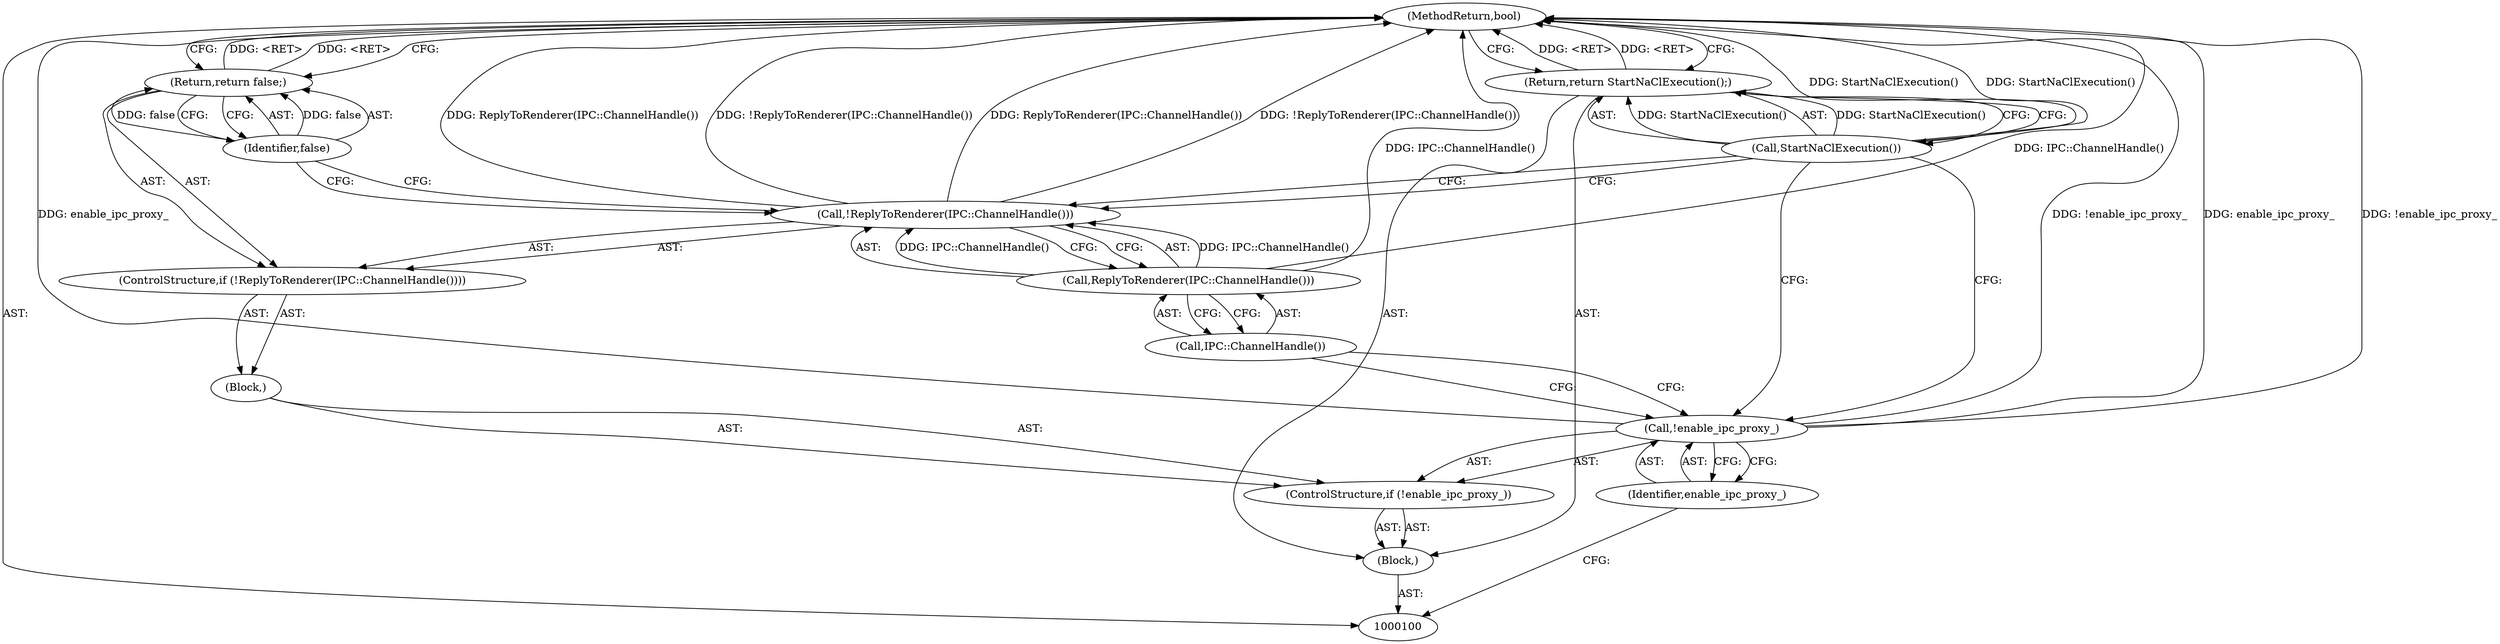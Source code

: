 digraph "1_Chrome_3b0d77670a0613f409110817455d2137576b485a_3" {
"1000114" [label="(MethodReturn,bool)"];
"1000101" [label="(Block,)"];
"1000102" [label="(ControlStructure,if (!enable_ipc_proxy_))"];
"1000105" [label="(Block,)"];
"1000103" [label="(Call,!enable_ipc_proxy_)"];
"1000104" [label="(Identifier,enable_ipc_proxy_)"];
"1000109" [label="(Call,IPC::ChannelHandle())"];
"1000106" [label="(ControlStructure,if (!ReplyToRenderer(IPC::ChannelHandle())))"];
"1000107" [label="(Call,!ReplyToRenderer(IPC::ChannelHandle()))"];
"1000108" [label="(Call,ReplyToRenderer(IPC::ChannelHandle()))"];
"1000111" [label="(Identifier,false)"];
"1000110" [label="(Return,return false;)"];
"1000112" [label="(Return,return StartNaClExecution();)"];
"1000113" [label="(Call,StartNaClExecution())"];
"1000114" -> "1000100"  [label="AST: "];
"1000114" -> "1000110"  [label="CFG: "];
"1000114" -> "1000112"  [label="CFG: "];
"1000112" -> "1000114"  [label="DDG: <RET>"];
"1000110" -> "1000114"  [label="DDG: <RET>"];
"1000107" -> "1000114"  [label="DDG: ReplyToRenderer(IPC::ChannelHandle())"];
"1000107" -> "1000114"  [label="DDG: !ReplyToRenderer(IPC::ChannelHandle())"];
"1000103" -> "1000114"  [label="DDG: enable_ipc_proxy_"];
"1000103" -> "1000114"  [label="DDG: !enable_ipc_proxy_"];
"1000113" -> "1000114"  [label="DDG: StartNaClExecution()"];
"1000108" -> "1000114"  [label="DDG: IPC::ChannelHandle()"];
"1000101" -> "1000100"  [label="AST: "];
"1000102" -> "1000101"  [label="AST: "];
"1000112" -> "1000101"  [label="AST: "];
"1000102" -> "1000101"  [label="AST: "];
"1000103" -> "1000102"  [label="AST: "];
"1000105" -> "1000102"  [label="AST: "];
"1000105" -> "1000102"  [label="AST: "];
"1000106" -> "1000105"  [label="AST: "];
"1000103" -> "1000102"  [label="AST: "];
"1000103" -> "1000104"  [label="CFG: "];
"1000104" -> "1000103"  [label="AST: "];
"1000109" -> "1000103"  [label="CFG: "];
"1000113" -> "1000103"  [label="CFG: "];
"1000103" -> "1000114"  [label="DDG: enable_ipc_proxy_"];
"1000103" -> "1000114"  [label="DDG: !enable_ipc_proxy_"];
"1000104" -> "1000103"  [label="AST: "];
"1000104" -> "1000100"  [label="CFG: "];
"1000103" -> "1000104"  [label="CFG: "];
"1000109" -> "1000108"  [label="AST: "];
"1000109" -> "1000103"  [label="CFG: "];
"1000108" -> "1000109"  [label="CFG: "];
"1000106" -> "1000105"  [label="AST: "];
"1000107" -> "1000106"  [label="AST: "];
"1000110" -> "1000106"  [label="AST: "];
"1000107" -> "1000106"  [label="AST: "];
"1000107" -> "1000108"  [label="CFG: "];
"1000108" -> "1000107"  [label="AST: "];
"1000111" -> "1000107"  [label="CFG: "];
"1000113" -> "1000107"  [label="CFG: "];
"1000107" -> "1000114"  [label="DDG: ReplyToRenderer(IPC::ChannelHandle())"];
"1000107" -> "1000114"  [label="DDG: !ReplyToRenderer(IPC::ChannelHandle())"];
"1000108" -> "1000107"  [label="DDG: IPC::ChannelHandle()"];
"1000108" -> "1000107"  [label="AST: "];
"1000108" -> "1000109"  [label="CFG: "];
"1000109" -> "1000108"  [label="AST: "];
"1000107" -> "1000108"  [label="CFG: "];
"1000108" -> "1000114"  [label="DDG: IPC::ChannelHandle()"];
"1000108" -> "1000107"  [label="DDG: IPC::ChannelHandle()"];
"1000111" -> "1000110"  [label="AST: "];
"1000111" -> "1000107"  [label="CFG: "];
"1000110" -> "1000111"  [label="CFG: "];
"1000111" -> "1000110"  [label="DDG: false"];
"1000110" -> "1000106"  [label="AST: "];
"1000110" -> "1000111"  [label="CFG: "];
"1000111" -> "1000110"  [label="AST: "];
"1000114" -> "1000110"  [label="CFG: "];
"1000110" -> "1000114"  [label="DDG: <RET>"];
"1000111" -> "1000110"  [label="DDG: false"];
"1000112" -> "1000101"  [label="AST: "];
"1000112" -> "1000113"  [label="CFG: "];
"1000113" -> "1000112"  [label="AST: "];
"1000114" -> "1000112"  [label="CFG: "];
"1000112" -> "1000114"  [label="DDG: <RET>"];
"1000113" -> "1000112"  [label="DDG: StartNaClExecution()"];
"1000113" -> "1000112"  [label="AST: "];
"1000113" -> "1000107"  [label="CFG: "];
"1000113" -> "1000103"  [label="CFG: "];
"1000112" -> "1000113"  [label="CFG: "];
"1000113" -> "1000114"  [label="DDG: StartNaClExecution()"];
"1000113" -> "1000112"  [label="DDG: StartNaClExecution()"];
}
